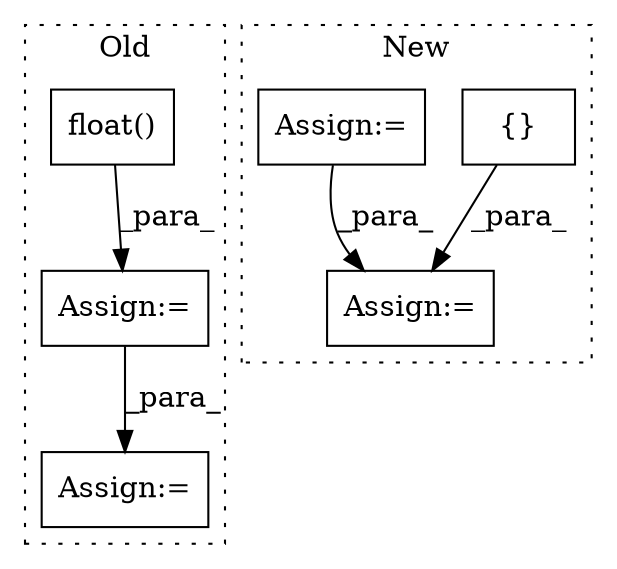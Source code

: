 digraph G {
subgraph cluster0 {
1 [label="float()" a="75" s="2465" l="26" shape="box"];
3 [label="Assign:=" a="68" s="2777" l="4" shape="box"];
4 [label="Assign:=" a="68" s="2462" l="3" shape="box"];
label = "Old";
style="dotted";
}
subgraph cluster1 {
2 [label="{}" a="59" s="3437,3441" l="1,0" shape="box"];
5 [label="Assign:=" a="68" s="4105" l="3" shape="box"];
6 [label="Assign:=" a="68" s="3362" l="3" shape="box"];
label = "New";
style="dotted";
}
1 -> 4 [label="_para_"];
2 -> 5 [label="_para_"];
4 -> 3 [label="_para_"];
6 -> 5 [label="_para_"];
}